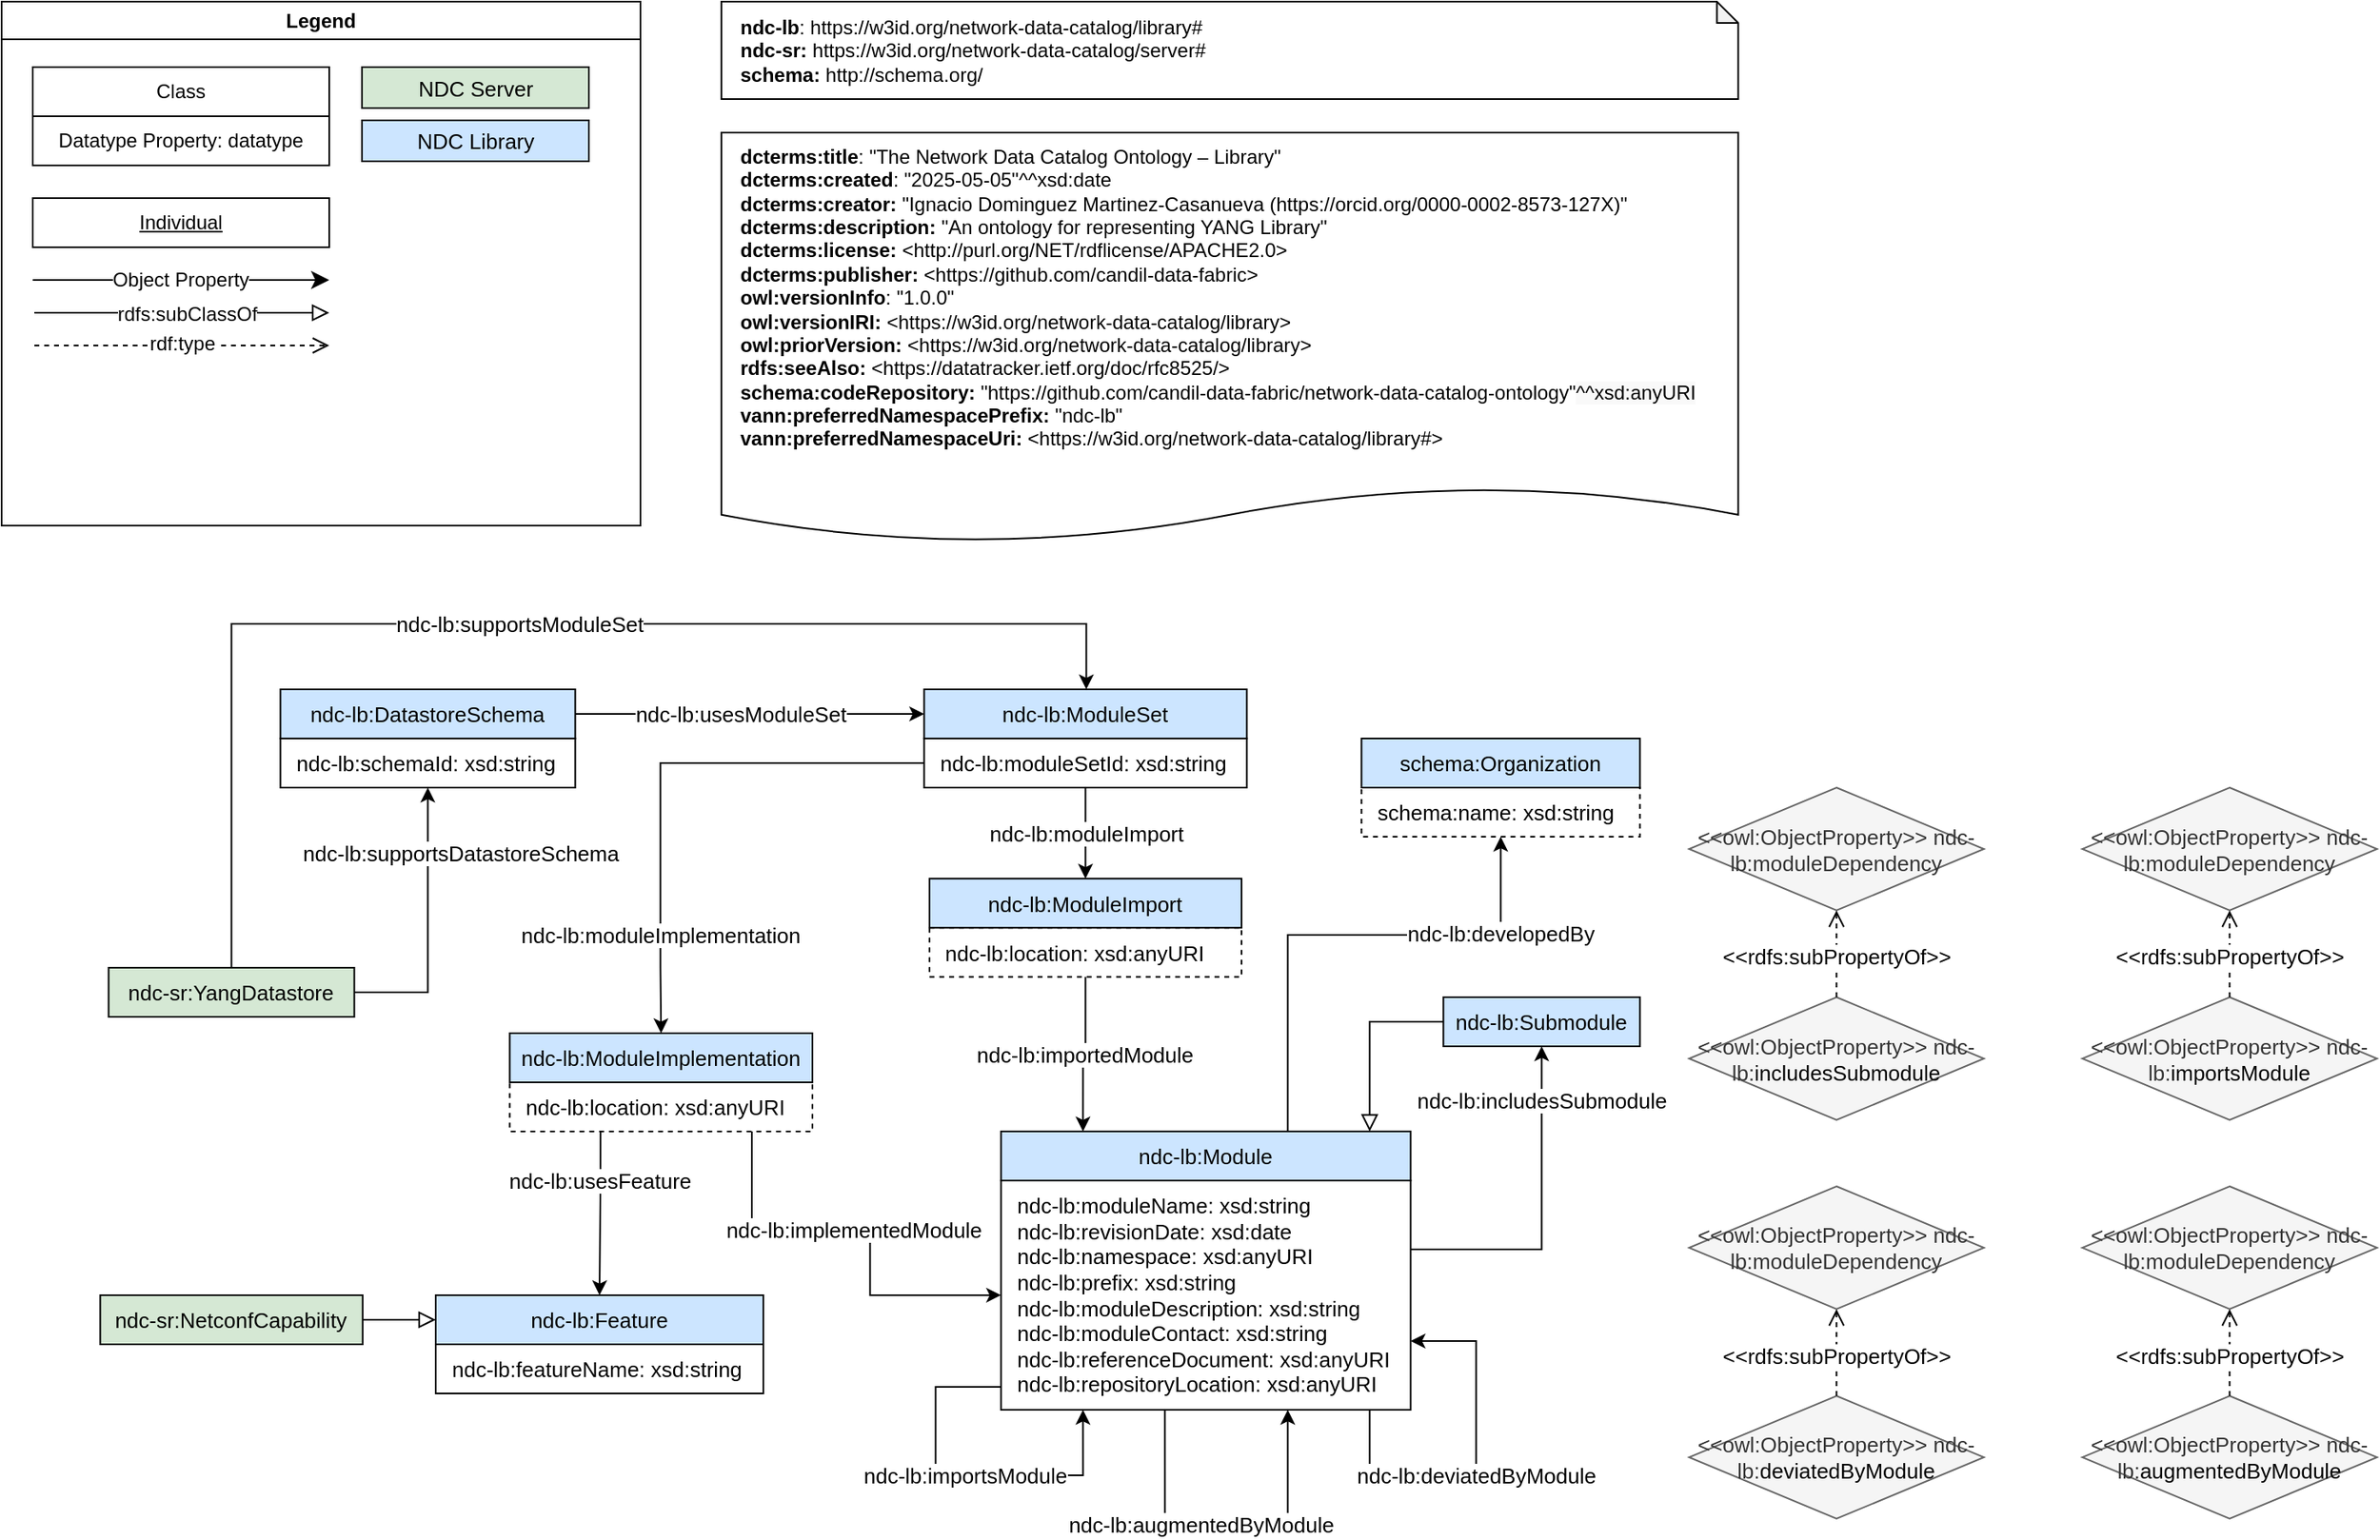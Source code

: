 <mxfile version="27.0.9">
  <diagram id="IBXXrL7U-XA9crqClfa4" name="library">
    <mxGraphModel dx="946" dy="625" grid="1" gridSize="10" guides="1" tooltips="1" connect="1" arrows="1" fold="1" page="1" pageScale="1" pageWidth="850" pageHeight="1100" math="0" shadow="0">
      <root>
        <mxCell id="0" />
        <mxCell id="1" parent="0" />
        <mxCell id="zJKRjlbSGVK3RWXI1X6b-1" value="&lt;div style=&quot;border-color: var(--border-color);&quot;&gt;&lt;b style=&quot;border-color: var(--border-color);&quot;&gt;&lt;/b&gt;&lt;b&gt;ndc-lb&lt;/b&gt;:&amp;nbsp;&lt;span style=&quot;white-space: pre;&quot;&gt;&lt;font style=&quot;&quot;&gt;https://w3id.org/network-data-catalog/library#&lt;/font&gt;&lt;/span&gt;&lt;/div&gt;&lt;div style=&quot;border-color: var(--border-color);&quot;&gt;&lt;span style=&quot;white-space: pre;&quot;&gt;&lt;font style=&quot;&quot;&gt;&lt;b&gt;ndc-sr: &lt;/b&gt;&lt;/font&gt;&lt;/span&gt;&lt;span style=&quot;background-color: initial; white-space: pre;&quot;&gt;https://w3id.org/network-data-catalog/server#&lt;/span&gt;&lt;/div&gt;&lt;div style=&quot;border-color: var(--border-color);&quot;&gt;&lt;span style=&quot;background-color: initial; white-space: pre;&quot;&gt;&lt;b&gt;schema: &lt;/b&gt;&lt;/span&gt;&lt;span style=&quot;background-color: transparent; white-space: pre;&quot;&gt;http://schema.org/&lt;/span&gt;&lt;/div&gt;&lt;b style=&quot;border-color: var(--border-color);&quot;&gt;&lt;div style=&quot;&quot;&gt;&lt;/div&gt;&lt;/b&gt;" style="shape=note;whiteSpace=wrap;html=1;backgroundOutline=1;darkOpacity=0.05;size=13;align=left;spacingLeft=10;fontFamily=Helvetica;" parent="1" vertex="1">
          <mxGeometry x="1089.41" y="350" width="620.79" height="59.45" as="geometry" />
        </mxCell>
        <mxCell id="zJKRjlbSGVK3RWXI1X6b-2" value="&lt;div&gt;&lt;b&gt;dcterms:title&lt;/b&gt;: &lt;span style=&quot;background-color: light-dark(rgb(255, 255, 255), rgb(18, 18, 18)); color: light-dark(rgb(0, 0, 0), rgb(237, 237, 237));&quot;&gt;&quot;The Network Data Catalog Ontology – Library&lt;/span&gt;&lt;span style=&quot;background-color: light-dark(rgb(255, 255, 255), rgb(18, 18, 18)); color: light-dark(rgb(0, 0, 0), rgb(237, 237, 237));&quot;&gt;&quot;&lt;/span&gt;&lt;/div&gt;&lt;div&gt;&lt;b&gt;dcterms:created&lt;/b&gt;: &quot;2025-05-05&quot;^^xsd:date&lt;/div&gt;&lt;div&gt;&lt;b style=&quot;color: light-dark(rgb(0, 0, 0), rgb(237, 237, 237)); background-color: light-dark(rgb(255, 255, 255), rgb(18, 18, 18));&quot;&gt;dcterms:creator:&lt;/b&gt;&lt;span style=&quot;color: light-dark(rgb(0, 0, 0), rgb(237, 237, 237)); background-color: light-dark(rgb(255, 255, 255), rgb(18, 18, 18));&quot;&gt;&amp;nbsp;&quot;Ignacio Dominguez Martinez-Casanueva (&lt;/span&gt;&lt;span style=&quot;background-color: light-dark(rgb(255, 255, 255), rgb(18, 18, 18));&quot;&gt;https://orcid.org/0000-0002-8573-127X&lt;/span&gt;&lt;span style=&quot;background-color: light-dark(rgb(255, 255, 255), rgb(18, 18, 18)); color: light-dark(rgb(0, 0, 0), rgb(237, 237, 237));&quot;&gt;)&quot;&lt;/span&gt;&lt;/div&gt;&lt;div&gt;&lt;b style=&quot;background-color: light-dark(rgb(255, 255, 255), rgb(18, 18, 18)); color: light-dark(rgb(0, 0, 0), rgb(237, 237, 237));&quot;&gt;dcterms:description:&amp;nbsp;&lt;/b&gt;&lt;span style=&quot;background-color: light-dark(rgb(255, 255, 255), rgb(18, 18, 18)); color: light-dark(rgb(0, 0, 0), rgb(237, 237, 237));&quot;&gt;&quot;An ontology for representing YANG Library&quot;&lt;/span&gt;&lt;/div&gt;&lt;div&gt;&lt;div&gt;&lt;b&gt;dcterms:license:&amp;nbsp;&lt;/b&gt;&lt;span style=&quot;background-color: light-dark(rgb(255, 255, 255), rgb(18, 18, 18));&quot;&gt;&amp;lt;http://purl.org/NET/rdflicense/APACHE2.0&amp;gt;&lt;/span&gt;&lt;/div&gt;&lt;div&gt;&lt;span style=&quot;background-color: light-dark(rgb(255, 255, 255), rgb(18, 18, 18));&quot;&gt;&lt;b&gt;dcterms:publisher: &lt;/b&gt;&amp;lt;&lt;/span&gt;&lt;span style=&quot;background-color: light-dark(rgb(255, 255, 255), rgb(18, 18, 18));&quot;&gt;https://github.com/candil-data-fabric&amp;gt;&lt;/span&gt;&lt;/div&gt;&lt;div&gt;&lt;b&gt;owl:versionInfo&lt;/b&gt;: &quot;1.0.0&quot;&lt;br&gt;&lt;/div&gt;&lt;div&gt;&lt;b&gt;owl:versionIRI:&amp;nbsp;&lt;/b&gt;&amp;lt;&lt;span style=&quot;background-color: light-dark(rgb(255, 255, 255), rgb(18, 18, 18));&quot;&gt;https://w3id.org/network-data-catalog/library&amp;gt;&lt;/span&gt;&lt;/div&gt;&lt;div&gt;&lt;b style=&quot;caret-color: rgb(0, 0, 0);&quot;&gt;owl:priorVersion:&lt;/b&gt;&lt;span style=&quot;caret-color: rgb(0, 0, 0);&quot;&gt;&amp;nbsp;&amp;lt;https://w3id.org/network-data-catalog/library&amp;gt;&lt;/span&gt;&lt;span style=&quot;background-color: light-dark(rgb(255, 255, 255), rgb(18, 18, 18));&quot;&gt;&lt;br&gt;&lt;/span&gt;&lt;/div&gt;&lt;div&gt;&lt;span style=&quot;caret-color: rgb(0, 0, 0);&quot;&gt;&lt;div style=&quot;&quot;&gt;&lt;b&gt;rdfs:seeAlso:&lt;/b&gt; &amp;lt;https://datatracker.ietf.org/doc/rfc8525/&amp;gt;&lt;/div&gt;&lt;div style=&quot;&quot;&gt;&lt;b&gt;schema:codeRepository: &lt;/b&gt;&quot;https://github.com/candil-data-fabric/network-data-catalog-ontology&quot;&lt;span style=&quot;background-color: rgb(249, 249, 249); text-align: justify; color: light-dark(rgb(0, 0, 0), rgb(237, 237, 237));&quot;&gt;^^xsd:anyURI&lt;/span&gt;&lt;/div&gt;&lt;/span&gt;&lt;/div&gt;&lt;div&gt;&lt;div style=&quot;caret-color: rgb(0, 0, 0);&quot;&gt;&lt;b&gt;vann:preferredNamespacePrefix:&lt;/b&gt;&amp;nbsp;&quot;ndc-lb&quot;&lt;/div&gt;&lt;div style=&quot;caret-color: rgb(0, 0, 0);&quot;&gt;&lt;b&gt;vann:preferredNamespaceUri:&lt;/b&gt;&amp;nbsp;&amp;lt;https://w3id.org/network-data-catalog/library#&amp;gt;&lt;/div&gt;&lt;div style=&quot;caret-color: rgb(0, 0, 0);&quot;&gt;&lt;br&gt;&lt;/div&gt;&lt;/div&gt;&lt;/div&gt;" style="shape=document;whiteSpace=wrap;html=1;boundedLbl=1;labelBackgroundColor=#ffffff;strokeColor=#000000;fontSize=12;fontColor=#000000;size=0.133;align=left;spacingLeft=10;fontFamily=Helvetica;" parent="1" vertex="1">
          <mxGeometry x="1089.41" y="430" width="620.79" height="250" as="geometry" />
        </mxCell>
        <mxCell id="zJKRjlbSGVK3RWXI1X6b-3" value="ndc-lb:moduleImplementation" style="edgeStyle=orthogonalEdgeStyle;rounded=0;orthogonalLoop=1;jettySize=auto;html=1;exitX=0;exitY=0.5;exitDx=0;exitDy=0;entryX=0.5;entryY=0;entryDx=0;entryDy=0;strokeColor=default;align=center;verticalAlign=middle;fontFamily=Helvetica;fontSize=13;fontColor=default;labelBackgroundColor=default;startArrow=none;startFill=0;endArrow=classic;" parent="1" source="zJKRjlbSGVK3RWXI1X6b-14" target="zJKRjlbSGVK3RWXI1X6b-40" edge="1">
          <mxGeometry x="0.632" relative="1" as="geometry">
            <mxPoint as="offset" />
            <Array as="points">
              <mxPoint x="1052.2" y="815" />
              <mxPoint x="1052.2" y="940" />
            </Array>
          </mxGeometry>
        </mxCell>
        <mxCell id="zJKRjlbSGVK3RWXI1X6b-4" value="ndc-lb:supportsDatastoreSchema" style="edgeStyle=orthogonalEdgeStyle;rounded=0;orthogonalLoop=1;jettySize=auto;html=1;exitX=1;exitY=0.5;exitDx=0;exitDy=0;entryX=0.5;entryY=1;entryDx=0;entryDy=0;strokeColor=default;align=center;verticalAlign=middle;fontFamily=Helvetica;fontSize=13;fontColor=default;labelBackgroundColor=default;startArrow=none;startFill=0;endArrow=classic;" parent="1" source="zJKRjlbSGVK3RWXI1X6b-60" target="zJKRjlbSGVK3RWXI1X6b-23" edge="1">
          <mxGeometry x="0.531" y="-20" relative="1" as="geometry">
            <mxPoint as="offset" />
          </mxGeometry>
        </mxCell>
        <mxCell id="zJKRjlbSGVK3RWXI1X6b-5" value="ndc-lb:moduleImport" style="edgeStyle=orthogonalEdgeStyle;rounded=0;orthogonalLoop=1;jettySize=auto;html=1;exitX=0.5;exitY=1;exitDx=0;exitDy=0;entryX=0.5;entryY=0;entryDx=0;entryDy=0;strokeColor=default;align=center;verticalAlign=middle;fontFamily=Helvetica;fontSize=13;fontColor=default;labelBackgroundColor=default;startArrow=none;startFill=0;endArrow=classic;" parent="1" source="zJKRjlbSGVK3RWXI1X6b-14" target="zJKRjlbSGVK3RWXI1X6b-41" edge="1">
          <mxGeometry x="0.009" relative="1" as="geometry">
            <mxPoint as="offset" />
          </mxGeometry>
        </mxCell>
        <mxCell id="zJKRjlbSGVK3RWXI1X6b-6" value="ndc-lb:ModuleSet" style="rounded=0;whiteSpace=wrap;html=1;snapToPoint=1;points=[[0.1,0],[0.2,0],[0.3,0],[0.4,0],[0.5,0],[0.6,0],[0.7,0],[0.8,0],[0.9,0],[0,0.1],[0,0.3],[0,0.5],[0,0.7],[0,0.9],[0.1,1],[0.2,1],[0.3,1],[0.4,1],[0.5,1],[0.6,1],[0.7,1],[0.8,1],[0.9,1],[1,0.1],[1,0.3],[1,0.5],[1,0.7],[1,0.9]];fillColor=#CCE5FF;strokeColor=#000000;fontSize=13;align=center;verticalAlign=middle;fontFamily=Helvetica;fontColor=default;" parent="1" vertex="1">
          <mxGeometry x="1213.2" y="770" width="197" height="30" as="geometry" />
        </mxCell>
        <mxCell id="zJKRjlbSGVK3RWXI1X6b-7" value="ndc-lb:usesModuleSet" style="rounded=0;orthogonalLoop=1;jettySize=auto;html=1;exitX=1;exitY=0.5;exitDx=0;exitDy=0;entryX=0;entryY=0.5;entryDx=0;entryDy=0;strokeColor=default;align=center;verticalAlign=middle;fontFamily=Helvetica;fontSize=13;fontColor=default;labelBackgroundColor=default;startArrow=none;startFill=0;endArrow=classic;" parent="1" source="zJKRjlbSGVK3RWXI1X6b-8" target="zJKRjlbSGVK3RWXI1X6b-6" edge="1">
          <mxGeometry x="-0.056" relative="1" as="geometry">
            <mxPoint as="offset" />
          </mxGeometry>
        </mxCell>
        <mxCell id="zJKRjlbSGVK3RWXI1X6b-8" value="ndc-lb:DatastoreSchema" style="rounded=0;whiteSpace=wrap;html=1;snapToPoint=1;points=[[0.1,0],[0.2,0],[0.3,0],[0.4,0],[0.5,0],[0.6,0],[0.7,0],[0.8,0],[0.9,0],[0,0.1],[0,0.3],[0,0.5],[0,0.7],[0,0.9],[0.1,1],[0.2,1],[0.3,1],[0.4,1],[0.5,1],[0.6,1],[0.7,1],[0.8,1],[0.9,1],[1,0.1],[1,0.3],[1,0.5],[1,0.7],[1,0.9]];fillColor=#CCE5FF;strokeColor=#000000;fontSize=13;align=center;verticalAlign=middle;fontFamily=Helvetica;fontColor=default;" parent="1" vertex="1">
          <mxGeometry x="820.2" y="770" width="180" height="30" as="geometry" />
        </mxCell>
        <mxCell id="zJKRjlbSGVK3RWXI1X6b-9" value="ndc-lb:includesSubmodule" style="edgeStyle=orthogonalEdgeStyle;rounded=0;orthogonalLoop=1;jettySize=auto;html=1;exitX=1;exitY=0.3;exitDx=0;exitDy=0;entryX=0.5;entryY=1;entryDx=0;entryDy=0;strokeColor=default;align=center;verticalAlign=middle;fontFamily=Helvetica;fontSize=13;fontColor=default;labelBackgroundColor=default;startArrow=none;startFill=0;endArrow=classic;" parent="1" source="zJKRjlbSGVK3RWXI1X6b-10" target="zJKRjlbSGVK3RWXI1X6b-11" edge="1">
          <mxGeometry x="0.68" relative="1" as="geometry">
            <mxPoint as="offset" />
          </mxGeometry>
        </mxCell>
        <mxCell id="zJKRjlbSGVK3RWXI1X6b-10" value="&lt;div&gt;ndc-lb:moduleName: xsd:string&lt;/div&gt;&lt;div&gt;&lt;div&gt;&lt;div&gt;ndc-lb:revisionDate: xsd:date&lt;/div&gt;&lt;div&gt;ndc-lb:namespace: xsd:anyURI&lt;/div&gt;&lt;/div&gt;&lt;/div&gt;&lt;div&gt;ndc-lb:prefix: xsd:string&lt;/div&gt;&lt;div&gt;ndc-lb:moduleDescription: xsd:string&lt;/div&gt;&lt;div&gt;ndc-lb:moduleContact: xsd:string&lt;/div&gt;&lt;div&gt;ndc-lb:referenceDocument: xsd:anyURI&lt;/div&gt;&lt;div&gt;ndc-lb:repositoryLocation: xsd:anyURI&lt;/div&gt;" style="rounded=0;whiteSpace=wrap;html=1;snapToPoint=1;points=[[0.1,0],[0.2,0],[0.3,0],[0.4,0],[0.5,0],[0.6,0],[0.7,0],[0.8,0],[0.9,0],[0,0.1],[0,0.3],[0,0.5],[0,0.7],[0,0.9],[0.1,1],[0.2,1],[0.3,1],[0.4,1],[0.5,1],[0.6,1],[0.7,1],[0.8,1],[0.9,1],[1,0.1],[1,0.3],[1,0.5],[1,0.7],[1,0.9]];align=left;spacingLeft=10;fontSize=13;strokeColor=#000000;verticalAlign=middle;spacing=0;fontFamily=Helvetica;fontColor=default;fillColor=default;" parent="1" vertex="1">
          <mxGeometry x="1260.16" y="1069.96" width="250.04" height="140.04" as="geometry" />
        </mxCell>
        <mxCell id="zJKRjlbSGVK3RWXI1X6b-11" value="ndc-lb:Submodule" style="rounded=0;whiteSpace=wrap;html=1;snapToPoint=1;points=[[0.1,0],[0.2,0],[0.3,0],[0.4,0],[0.5,0],[0.6,0],[0.7,0],[0.8,0],[0.9,0],[0,0.1],[0,0.3],[0,0.5],[0,0.7],[0,0.9],[0.1,1],[0.2,1],[0.3,1],[0.4,1],[0.5,1],[0.6,1],[0.7,1],[0.8,1],[0.9,1],[1,0.1],[1,0.3],[1,0.5],[1,0.7],[1,0.9]];fillColor=#CCE5FF;strokeColor=#000000;fontSize=13;align=center;verticalAlign=middle;fontFamily=Helvetica;fontColor=default;" parent="1" vertex="1">
          <mxGeometry x="1530.2" y="958" width="120" height="30" as="geometry" />
        </mxCell>
        <mxCell id="zJKRjlbSGVK3RWXI1X6b-12" value="ndc-lb:developedBy" style="edgeStyle=orthogonalEdgeStyle;rounded=0;orthogonalLoop=1;jettySize=auto;html=1;exitX=0.7;exitY=0;exitDx=0;exitDy=0;entryX=0.5;entryY=1;entryDx=0;entryDy=0;fontSize=13;" parent="1" source="zJKRjlbSGVK3RWXI1X6b-13" target="zJKRjlbSGVK3RWXI1X6b-61" edge="1">
          <mxGeometry x="0.621" relative="1" as="geometry">
            <Array as="points">
              <mxPoint x="1435.2" y="920" />
              <mxPoint x="1565.2" y="920" />
            </Array>
            <mxPoint as="offset" />
          </mxGeometry>
        </mxCell>
        <mxCell id="zJKRjlbSGVK3RWXI1X6b-13" value="ndc-lb:Module" style="rounded=0;whiteSpace=wrap;html=1;snapToPoint=1;points=[[0.1,0],[0.2,0],[0.3,0],[0.4,0],[0.5,0],[0.6,0],[0.7,0],[0.8,0],[0.9,0],[0,0.1],[0,0.3],[0,0.5],[0,0.7],[0,0.9],[0.1,1],[0.2,1],[0.3,1],[0.4,1],[0.5,1],[0.6,1],[0.7,1],[0.8,1],[0.9,1],[1,0.1],[1,0.3],[1,0.5],[1,0.7],[1,0.9]];fillColor=#CCE5FF;strokeColor=#000000;fontSize=13;align=center;verticalAlign=middle;fontFamily=Helvetica;fontColor=default;" parent="1" vertex="1">
          <mxGeometry x="1260.16" y="1039.96" width="250.04" height="30" as="geometry" />
        </mxCell>
        <mxCell id="zJKRjlbSGVK3RWXI1X6b-14" value="ndc-lb:moduleSetId: xsd:string" style="rounded=0;whiteSpace=wrap;html=1;snapToPoint=1;points=[[0.1,0],[0.2,0],[0.3,0],[0.4,0],[0.5,0],[0.6,0],[0.7,0],[0.8,0],[0.9,0],[0,0.1],[0,0.3],[0,0.5],[0,0.7],[0,0.9],[0.1,1],[0.2,1],[0.3,1],[0.4,1],[0.5,1],[0.6,1],[0.7,1],[0.8,1],[0.9,1],[1,0.1],[1,0.3],[1,0.5],[1,0.7],[1,0.9]];align=left;spacingLeft=10;spacing=0;fontSize=13;strokeColor=#000000;verticalAlign=middle;fontFamily=Helvetica;fontColor=default;fillColor=default;" parent="1" vertex="1">
          <mxGeometry x="1213.2" y="800" width="197" height="30" as="geometry" />
        </mxCell>
        <mxCell id="zJKRjlbSGVK3RWXI1X6b-15" value="" style="endArrow=block;html=1;fontColor=#000000;endFill=0;endSize=8;arcSize=0;rounded=0;fontFamily=Helvetica;exitX=0;exitY=0.5;exitDx=0;exitDy=0;entryX=0.9;entryY=0;entryDx=0;entryDy=0;edgeStyle=orthogonalEdgeStyle;fontSize=13;" parent="1" source="zJKRjlbSGVK3RWXI1X6b-11" target="zJKRjlbSGVK3RWXI1X6b-13" edge="1">
          <mxGeometry width="50" height="50" relative="1" as="geometry">
            <mxPoint x="1189.09" y="731.1" as="sourcePoint" />
            <mxPoint x="1349.09" y="731.1" as="targetPoint" />
          </mxGeometry>
        </mxCell>
        <mxCell id="zJKRjlbSGVK3RWXI1X6b-16" value="ndc-lb:usesFeature" style="edgeStyle=orthogonalEdgeStyle;rounded=0;orthogonalLoop=1;jettySize=auto;html=1;exitX=0.3;exitY=1;exitDx=0;exitDy=0;entryX=0.5;entryY=0;entryDx=0;entryDy=0;strokeColor=default;align=center;verticalAlign=middle;fontFamily=Helvetica;fontSize=13;fontColor=default;labelBackgroundColor=default;startArrow=none;startFill=0;endArrow=classic;" parent="1" source="zJKRjlbSGVK3RWXI1X6b-37" target="zJKRjlbSGVK3RWXI1X6b-18" edge="1">
          <mxGeometry x="-0.392" relative="1" as="geometry">
            <mxPoint as="offset" />
            <Array as="points">
              <mxPoint x="1015.2" y="1070" />
              <mxPoint x="1015.2" y="1070" />
            </Array>
          </mxGeometry>
        </mxCell>
        <mxCell id="zJKRjlbSGVK3RWXI1X6b-17" value="ndc-lb:implementedModule" style="edgeStyle=orthogonalEdgeStyle;rounded=0;orthogonalLoop=1;jettySize=auto;html=1;exitX=0.8;exitY=1;exitDx=0;exitDy=0;entryX=0;entryY=0.5;entryDx=0;entryDy=0;strokeColor=default;align=center;verticalAlign=middle;fontFamily=Helvetica;fontSize=13;fontColor=default;labelBackgroundColor=default;startArrow=none;startFill=0;endArrow=classic;" parent="1" source="zJKRjlbSGVK3RWXI1X6b-37" target="zJKRjlbSGVK3RWXI1X6b-10" edge="1">
          <mxGeometry x="-0.031" relative="1" as="geometry">
            <Array as="points">
              <mxPoint x="1108.2" y="1100" />
              <mxPoint x="1180.2" y="1100" />
              <mxPoint x="1180.2" y="1140" />
            </Array>
            <mxPoint as="offset" />
          </mxGeometry>
        </mxCell>
        <mxCell id="zJKRjlbSGVK3RWXI1X6b-18" value="ndc-lb:Feature" style="rounded=0;whiteSpace=wrap;html=1;snapToPoint=1;points=[[0.1,0],[0.2,0],[0.3,0],[0.4,0],[0.5,0],[0.6,0],[0.7,0],[0.8,0],[0.9,0],[0,0.1],[0,0.3],[0,0.5],[0,0.7],[0,0.9],[0.1,1],[0.2,1],[0.3,1],[0.4,1],[0.5,1],[0.6,1],[0.7,1],[0.8,1],[0.9,1],[1,0.1],[1,0.3],[1,0.5],[1,0.7],[1,0.9]];fillColor=#CCE5FF;strokeColor=#000000;fontSize=13;align=center;verticalAlign=middle;fontFamily=Helvetica;fontColor=default;" parent="1" vertex="1">
          <mxGeometry x="915.01" y="1140" width="200" height="30" as="geometry" />
        </mxCell>
        <mxCell id="zJKRjlbSGVK3RWXI1X6b-19" value="ndc-lb:featureName: xsd:string" style="rounded=0;whiteSpace=wrap;html=1;snapToPoint=1;points=[[0.1,0],[0.2,0],[0.3,0],[0.4,0],[0.5,0],[0.6,0],[0.7,0],[0.8,0],[0.9,0],[0,0.1],[0,0.3],[0,0.5],[0,0.7],[0,0.9],[0.1,1],[0.2,1],[0.3,1],[0.4,1],[0.5,1],[0.6,1],[0.7,1],[0.8,1],[0.9,1],[1,0.1],[1,0.3],[1,0.5],[1,0.7],[1,0.9]];align=left;spacingLeft=10;spacing=0;fontSize=13;strokeColor=#000000;verticalAlign=middle;fontFamily=Helvetica;fontColor=default;fillColor=default;" parent="1" vertex="1">
          <mxGeometry x="915.01" y="1170" width="200" height="30" as="geometry" />
        </mxCell>
        <mxCell id="zJKRjlbSGVK3RWXI1X6b-20" value="ndc-sr:NetconfCapability" style="rounded=0;whiteSpace=wrap;html=1;snapToPoint=1;points=[[0.1,0],[0.2,0],[0.3,0],[0.4,0],[0.5,0],[0.6,0],[0.7,0],[0.8,0],[0.9,0],[0,0.1],[0,0.3],[0,0.5],[0,0.7],[0,0.9],[0.1,1],[0.2,1],[0.3,1],[0.4,1],[0.5,1],[0.6,1],[0.7,1],[0.8,1],[0.9,1],[1,0.1],[1,0.3],[1,0.5],[1,0.7],[1,0.9]];fillColor=#D5E8D4;strokeColor=#000000;fontSize=13;fontFamily=Helvetica;" parent="1" vertex="1">
          <mxGeometry x="710.2" y="1140" width="160.2" height="30" as="geometry" />
        </mxCell>
        <mxCell id="zJKRjlbSGVK3RWXI1X6b-21" value="" style="endArrow=block;html=1;fontColor=#000000;endFill=0;endSize=8;arcSize=0;rounded=0;fontFamily=Helvetica;exitX=1;exitY=0.5;exitDx=0;exitDy=0;entryX=0;entryY=0.5;entryDx=0;entryDy=0;fontSize=13;" parent="1" source="zJKRjlbSGVK3RWXI1X6b-20" target="zJKRjlbSGVK3RWXI1X6b-18" edge="1">
          <mxGeometry width="50" height="50" relative="1" as="geometry">
            <mxPoint x="1465.27" y="1000" as="sourcePoint" />
            <mxPoint x="1410.27" y="1000" as="targetPoint" />
          </mxGeometry>
        </mxCell>
        <mxCell id="zJKRjlbSGVK3RWXI1X6b-22" value="ndc-lb:deviatedByModule" style="edgeStyle=orthogonalEdgeStyle;rounded=0;orthogonalLoop=1;jettySize=auto;html=1;exitX=0.9;exitY=1;exitDx=0;exitDy=0;strokeColor=default;align=center;verticalAlign=middle;fontFamily=Helvetica;fontSize=13;fontColor=default;labelBackgroundColor=default;startArrow=none;startFill=0;endArrow=classic;entryX=1;entryY=0.7;entryDx=0;entryDy=0;" parent="1" source="zJKRjlbSGVK3RWXI1X6b-10" target="zJKRjlbSGVK3RWXI1X6b-10" edge="1">
          <mxGeometry x="-0.079" relative="1" as="geometry">
            <Array as="points">
              <mxPoint x="1485.2" y="1250" />
              <mxPoint x="1550.2" y="1250" />
              <mxPoint x="1550.2" y="1168" />
            </Array>
            <mxPoint as="offset" />
          </mxGeometry>
        </mxCell>
        <mxCell id="zJKRjlbSGVK3RWXI1X6b-23" value="ndc-lb:schemaId: xsd:string" style="rounded=0;whiteSpace=wrap;html=1;snapToPoint=1;points=[[0.1,0],[0.2,0],[0.3,0],[0.4,0],[0.5,0],[0.6,0],[0.7,0],[0.8,0],[0.9,0],[0,0.1],[0,0.3],[0,0.5],[0,0.7],[0,0.9],[0.1,1],[0.2,1],[0.3,1],[0.4,1],[0.5,1],[0.6,1],[0.7,1],[0.8,1],[0.9,1],[1,0.1],[1,0.3],[1,0.5],[1,0.7],[1,0.9]];align=left;spacingLeft=10;spacing=0;fontSize=13;strokeColor=#000000;verticalAlign=middle;fontFamily=Helvetica;fontColor=default;fillColor=default;" parent="1" vertex="1">
          <mxGeometry x="820.2" y="800" width="180" height="30" as="geometry" />
        </mxCell>
        <mxCell id="zJKRjlbSGVK3RWXI1X6b-24" value="&lt;span&gt;ndc-lb:augmentedByModule&lt;/span&gt;" style="edgeStyle=orthogonalEdgeStyle;rounded=0;orthogonalLoop=1;jettySize=auto;html=1;exitX=0.4;exitY=1;exitDx=0;exitDy=0;entryX=0.7;entryY=1;entryDx=0;entryDy=0;fontFamily=Helvetica;fontSize=13;" parent="1" source="zJKRjlbSGVK3RWXI1X6b-10" target="zJKRjlbSGVK3RWXI1X6b-10" edge="1">
          <mxGeometry relative="1" as="geometry">
            <Array as="points">
              <mxPoint x="1344.2" y="1280" />
              <mxPoint x="1407.2" y="1280" />
            </Array>
          </mxGeometry>
        </mxCell>
        <mxCell id="zJKRjlbSGVK3RWXI1X6b-25" value="Legend" style="swimlane;whiteSpace=wrap;html=1;" parent="1" vertex="1">
          <mxGeometry x="650" y="350" width="390" height="320" as="geometry">
            <mxRectangle x="330" y="370" width="80" height="30" as="alternateBounds" />
          </mxGeometry>
        </mxCell>
        <mxCell id="zJKRjlbSGVK3RWXI1X6b-26" value="Datatype Property: datatype" style="rounded=0;whiteSpace=wrap;html=1;snapToPoint=1;points=[[0.1,0],[0.2,0],[0.3,0],[0.4,0],[0.5,0],[0.6,0],[0.7,0],[0.8,0],[0.9,0],[0,0.1],[0,0.3],[0,0.5],[0,0.7],[0,0.9],[0.1,1],[0.2,1],[0.3,1],[0.4,1],[0.5,1],[0.6,1],[0.7,1],[0.8,1],[0.9,1],[1,0.1],[1,0.3],[1,0.5],[1,0.7],[1,0.9]];" parent="zJKRjlbSGVK3RWXI1X6b-25" vertex="1">
          <mxGeometry x="19" y="70" width="181" height="30" as="geometry" />
        </mxCell>
        <mxCell id="zJKRjlbSGVK3RWXI1X6b-27" value="Class" style="rounded=0;whiteSpace=wrap;html=1;snapToPoint=1;points=[[0.1,0],[0.2,0],[0.3,0],[0.4,0],[0.5,0],[0.6,0],[0.7,0],[0.8,0],[0.9,0],[0,0.1],[0,0.3],[0,0.5],[0,0.7],[0,0.9],[0.1,1],[0.2,1],[0.3,1],[0.4,1],[0.5,1],[0.6,1],[0.7,1],[0.8,1],[0.9,1],[1,0.1],[1,0.3],[1,0.5],[1,0.7],[1,0.9]];" parent="zJKRjlbSGVK3RWXI1X6b-25" vertex="1">
          <mxGeometry x="19" y="40" width="181" height="30" as="geometry" />
        </mxCell>
        <mxCell id="zJKRjlbSGVK3RWXI1X6b-28" value="&lt;u&gt;Individual&lt;/u&gt;" style="rounded=0;whiteSpace=wrap;html=1;snapToPoint=1;points=[[0.1,0],[0.2,0],[0.3,0],[0.4,0],[0.5,0],[0.6,0],[0.7,0],[0.8,0],[0.9,0],[0,0.1],[0,0.3],[0,0.5],[0,0.7],[0,0.9],[0.1,1],[0.2,1],[0.3,1],[0.4,1],[0.5,1],[0.6,1],[0.7,1],[0.8,1],[0.9,1],[1,0.1],[1,0.3],[1,0.5],[1,0.7],[1,0.9]];" parent="zJKRjlbSGVK3RWXI1X6b-25" vertex="1">
          <mxGeometry x="19" y="120" width="181" height="30" as="geometry" />
        </mxCell>
        <mxCell id="zJKRjlbSGVK3RWXI1X6b-29" value="" style="endArrow=classic;html=1;exitX=1;exitY=0.5;exitDx=0;exitDy=0;endSize=8;arcSize=0;rounded=0;" parent="zJKRjlbSGVK3RWXI1X6b-25" edge="1">
          <mxGeometry width="50" height="50" relative="1" as="geometry">
            <mxPoint x="19" y="170" as="sourcePoint" />
            <mxPoint x="200" y="170" as="targetPoint" />
          </mxGeometry>
        </mxCell>
        <mxCell id="zJKRjlbSGVK3RWXI1X6b-30" value="Object Property" style="text;html=1;align=center;verticalAlign=middle;resizable=0;points=[];labelBackgroundColor=#ffffff;" parent="zJKRjlbSGVK3RWXI1X6b-29" vertex="1" connectable="0">
          <mxGeometry x="-0.127" relative="1" as="geometry">
            <mxPoint x="11" as="offset" />
          </mxGeometry>
        </mxCell>
        <mxCell id="zJKRjlbSGVK3RWXI1X6b-31" value="" style="endArrow=block;html=1;fontColor=#000099;endFill=0;endSize=8;arcSize=0;rounded=0;" parent="zJKRjlbSGVK3RWXI1X6b-25" edge="1">
          <mxGeometry width="50" height="50" relative="1" as="geometry">
            <mxPoint x="20" y="190" as="sourcePoint" />
            <mxPoint x="200" y="190" as="targetPoint" />
          </mxGeometry>
        </mxCell>
        <mxCell id="zJKRjlbSGVK3RWXI1X6b-32" value="&lt;font style=&quot;font-size: 12px;&quot;&gt;rdfs:subClassOf&lt;/font&gt;" style="edgeLabel;html=1;align=center;verticalAlign=middle;resizable=0;points=[];" parent="zJKRjlbSGVK3RWXI1X6b-31" vertex="1" connectable="0">
          <mxGeometry x="-0.12" y="-1" relative="1" as="geometry">
            <mxPoint x="14" as="offset" />
          </mxGeometry>
        </mxCell>
        <mxCell id="zJKRjlbSGVK3RWXI1X6b-33" value="" style="endArrow=open;html=1;fontColor=#000099;endFill=0;dashed=1;endSize=8;rounded=0;" parent="zJKRjlbSGVK3RWXI1X6b-25" edge="1">
          <mxGeometry width="50" height="50" relative="1" as="geometry">
            <mxPoint x="20" y="210" as="sourcePoint" />
            <mxPoint x="200" y="210" as="targetPoint" />
          </mxGeometry>
        </mxCell>
        <mxCell id="zJKRjlbSGVK3RWXI1X6b-34" value="&lt;font style=&quot;font-size: 12px;&quot;&gt;rdf:type&lt;/font&gt;" style="edgeLabel;html=1;align=center;verticalAlign=middle;resizable=0;points=[];" parent="zJKRjlbSGVK3RWXI1X6b-33" vertex="1" connectable="0">
          <mxGeometry x="-0.089" y="1" relative="1" as="geometry">
            <mxPoint x="8" as="offset" />
          </mxGeometry>
        </mxCell>
        <mxCell id="zJKRjlbSGVK3RWXI1X6b-35" value="NDC Library" style="rounded=0;whiteSpace=wrap;html=1;fillColor=#CCE5FF;strokeColor=#000000;fontFamily=Helvetica;align=center;verticalAlign=middle;fontSize=13;fontColor=default;" parent="zJKRjlbSGVK3RWXI1X6b-25" vertex="1">
          <mxGeometry x="220" y="72.5" width="138.5" height="25" as="geometry" />
        </mxCell>
        <mxCell id="zJKRjlbSGVK3RWXI1X6b-36" value="NDC Server" style="rounded=0;whiteSpace=wrap;html=1;fillColor=#d5e8d4;strokeColor=#000000;fontFamily=Helvetica;fontSize=13;" parent="zJKRjlbSGVK3RWXI1X6b-25" vertex="1">
          <mxGeometry x="220" y="40.0" width="138.5" height="25" as="geometry" />
        </mxCell>
        <mxCell id="zJKRjlbSGVK3RWXI1X6b-37" value="&lt;div&gt;&lt;span style=&quot;background-color: transparent; color: light-dark(rgb(0, 0, 0), rgb(255, 255, 255));&quot;&gt;ndc-lb:location: xsd:anyURI&lt;/span&gt;&lt;/div&gt;" style="rounded=0;whiteSpace=wrap;html=1;snapToPoint=1;points=[[0.1,0],[0.2,0],[0.3,0],[0.4,0],[0.5,0],[0.6,0],[0.7,0],[0.8,0],[0.9,0],[0,0.1],[0,0.3],[0,0.5],[0,0.7],[0,0.9],[0.1,1],[0.2,1],[0.3,1],[0.4,1],[0.5,1],[0.6,1],[0.7,1],[0.8,1],[0.9,1],[1,0.1],[1,0.3],[1,0.5],[1,0.7],[1,0.9]];align=left;spacingLeft=10;fontSize=13;strokeColor=#000000;verticalAlign=middle;spacing=0;fontFamily=Helvetica;fontColor=default;fillColor=default;dashed=1;" parent="1" vertex="1">
          <mxGeometry x="960.2" y="1010" width="184.79" height="30" as="geometry" />
        </mxCell>
        <mxCell id="zJKRjlbSGVK3RWXI1X6b-38" value="&lt;div&gt;&lt;span style=&quot;background-color: transparent; color: light-dark(rgb(0, 0, 0), rgb(255, 255, 255));&quot;&gt;ndc-lb:location: xsd:anyURI&lt;/span&gt;&lt;/div&gt;" style="rounded=0;whiteSpace=wrap;html=1;snapToPoint=1;points=[[0.1,0],[0.2,0],[0.3,0],[0.4,0],[0.5,0],[0.6,0],[0.7,0],[0.8,0],[0.9,0],[0,0.1],[0,0.3],[0,0.5],[0,0.7],[0,0.9],[0.1,1],[0.2,1],[0.3,1],[0.4,1],[0.5,1],[0.6,1],[0.7,1],[0.8,1],[0.9,1],[1,0.1],[1,0.3],[1,0.5],[1,0.7],[1,0.9]];align=left;spacingLeft=10;fontSize=13;strokeColor=#000000;verticalAlign=middle;spacing=0;fontFamily=Helvetica;fontColor=default;fillColor=default;dashed=1;" parent="1" vertex="1">
          <mxGeometry x="1216.45" y="915.6" width="190.5" height="30" as="geometry" />
        </mxCell>
        <mxCell id="zJKRjlbSGVK3RWXI1X6b-39" value="ndc-lb:importedModule" style="edgeStyle=orthogonalEdgeStyle;rounded=0;orthogonalLoop=1;jettySize=auto;html=1;exitX=0.5;exitY=1;exitDx=0;exitDy=0;entryX=0.2;entryY=0;entryDx=0;entryDy=0;strokeColor=default;align=center;verticalAlign=middle;fontFamily=Helvetica;fontSize=13;fontColor=default;labelBackgroundColor=default;startArrow=none;startFill=0;endArrow=classic;" parent="1" source="zJKRjlbSGVK3RWXI1X6b-38" target="zJKRjlbSGVK3RWXI1X6b-13" edge="1">
          <mxGeometry relative="1" as="geometry" />
        </mxCell>
        <mxCell id="zJKRjlbSGVK3RWXI1X6b-40" value="ndc-lb:ModuleImplementation" style="rounded=0;whiteSpace=wrap;html=1;snapToPoint=1;points=[[0.1,0],[0.2,0],[0.3,0],[0.4,0],[0.5,0],[0.6,0],[0.7,0],[0.8,0],[0.9,0],[0,0.1],[0,0.3],[0,0.5],[0,0.7],[0,0.9],[0.1,1],[0.2,1],[0.3,1],[0.4,1],[0.5,1],[0.6,1],[0.7,1],[0.8,1],[0.9,1],[1,0.1],[1,0.3],[1,0.5],[1,0.7],[1,0.9]];fillColor=#CCE5FF;strokeColor=#000000;fontSize=13;align=center;verticalAlign=middle;fontFamily=Helvetica;fontColor=default;" parent="1" vertex="1">
          <mxGeometry x="960.2" y="980" width="184.79" height="30" as="geometry" />
        </mxCell>
        <mxCell id="zJKRjlbSGVK3RWXI1X6b-41" value="ndc-lb:ModuleImport" style="rounded=0;whiteSpace=wrap;html=1;snapToPoint=1;points=[[0.1,0],[0.2,0],[0.3,0],[0.4,0],[0.5,0],[0.6,0],[0.7,0],[0.8,0],[0.9,0],[0,0.1],[0,0.3],[0,0.5],[0,0.7],[0,0.9],[0.1,1],[0.2,1],[0.3,1],[0.4,1],[0.5,1],[0.6,1],[0.7,1],[0.8,1],[0.9,1],[1,0.1],[1,0.3],[1,0.5],[1,0.7],[1,0.9]];fillColor=#CCE5FF;strokeColor=#000000;fontSize=13;align=center;verticalAlign=middle;fontFamily=Helvetica;fontColor=default;" parent="1" vertex="1">
          <mxGeometry x="1216.45" y="885.6" width="190.5" height="30" as="geometry" />
        </mxCell>
        <mxCell id="zJKRjlbSGVK3RWXI1X6b-42" value="ndc-lb:importsModule" style="edgeStyle=orthogonalEdgeStyle;rounded=0;orthogonalLoop=1;jettySize=auto;html=1;exitX=0;exitY=0.9;exitDx=0;exitDy=0;entryX=0.2;entryY=1;entryDx=0;entryDy=0;strokeColor=default;align=center;verticalAlign=middle;fontFamily=Helvetica;fontSize=13;fontColor=default;labelBackgroundColor=default;startArrow=none;startFill=0;endArrow=classic;" parent="1" source="zJKRjlbSGVK3RWXI1X6b-10" target="zJKRjlbSGVK3RWXI1X6b-10" edge="1">
          <mxGeometry relative="1" as="geometry">
            <Array as="points">
              <mxPoint x="1220.2" y="1196" />
              <mxPoint x="1220.2" y="1250" />
              <mxPoint x="1310.2" y="1250" />
            </Array>
          </mxGeometry>
        </mxCell>
        <mxCell id="zJKRjlbSGVK3RWXI1X6b-43" value="&lt;div&gt;&amp;lt;&amp;lt;owl:ObjectProperty&amp;gt;&amp;gt; ndc-lb:moduleDependency&lt;br&gt;&lt;/div&gt;" style="rhombus;whiteSpace=wrap;html=1;strokeColor=#666666;align=center;verticalAlign=middle;fontFamily=Helvetica;fontSize=13;fontColor=#333333;fillColor=#f5f5f5;" parent="1" vertex="1">
          <mxGeometry x="1680.2" y="830" width="180" height="75" as="geometry" />
        </mxCell>
        <mxCell id="zJKRjlbSGVK3RWXI1X6b-44" value="&lt;div&gt;&amp;lt;&amp;lt;owl:ObjectProperty&amp;gt;&amp;gt;&amp;nbsp;&lt;span style=&quot;background-color: transparent; color: light-dark(rgb(51, 51, 51), rgb(193, 193, 193));&quot;&gt;ndc-lb:&lt;/span&gt;&lt;span style=&quot;background-color: transparent; color: light-dark(rgb(0, 0, 0), rgb(255, 255, 255));&quot;&gt;includesSubmodule&lt;/span&gt;&lt;/div&gt;" style="rhombus;whiteSpace=wrap;html=1;strokeColor=#666666;align=center;verticalAlign=middle;fontFamily=Helvetica;fontSize=13;fontColor=#333333;fillColor=#f5f5f5;" parent="1" vertex="1">
          <mxGeometry x="1680.2" y="958" width="180" height="75" as="geometry" />
        </mxCell>
        <mxCell id="zJKRjlbSGVK3RWXI1X6b-45" value="" style="endArrow=open;html=1;fontColor=#000099;endFill=0;dashed=1;entryX=0.5;entryY=1;entryDx=0;entryDy=0;endSize=8;rounded=0;fontSize=13;" parent="1" source="zJKRjlbSGVK3RWXI1X6b-44" target="zJKRjlbSGVK3RWXI1X6b-43" edge="1">
          <mxGeometry width="50" height="50" relative="1" as="geometry">
            <mxPoint x="1540.2" y="965" as="sourcePoint" />
            <mxPoint x="1540.2" y="895" as="targetPoint" />
          </mxGeometry>
        </mxCell>
        <mxCell id="zJKRjlbSGVK3RWXI1X6b-46" value="&amp;lt;&amp;lt;rdfs:subPropertyOf&amp;gt;&amp;gt;" style="text;html=1;align=center;verticalAlign=middle;resizable=0;points=[];fontColor=#000000;labelBackgroundColor=#ffffff;fontSize=13;" parent="zJKRjlbSGVK3RWXI1X6b-45" vertex="1" connectable="0">
          <mxGeometry x="-0.328" relative="1" as="geometry">
            <mxPoint y="-7.14" as="offset" />
          </mxGeometry>
        </mxCell>
        <mxCell id="zJKRjlbSGVK3RWXI1X6b-47" value="&lt;div&gt;&amp;lt;&amp;lt;owl:ObjectProperty&amp;gt;&amp;gt; ndc-lb:moduleDependency&lt;br&gt;&lt;/div&gt;" style="rhombus;whiteSpace=wrap;html=1;strokeColor=#666666;align=center;verticalAlign=middle;fontFamily=Helvetica;fontSize=13;fontColor=#333333;fillColor=#f5f5f5;" parent="1" vertex="1">
          <mxGeometry x="1680.2" y="1073.5" width="180" height="75" as="geometry" />
        </mxCell>
        <mxCell id="zJKRjlbSGVK3RWXI1X6b-48" value="&lt;div&gt;&amp;lt;&amp;lt;owl:ObjectProperty&amp;gt;&amp;gt; ndc-lb:&lt;span style=&quot;background-color: transparent; color: light-dark(rgb(0, 0, 0), rgb(255, 255, 255));&quot;&gt;deviatedByModule&lt;/span&gt;&lt;br&gt;&lt;/div&gt;" style="rhombus;whiteSpace=wrap;html=1;strokeColor=#666666;align=center;verticalAlign=middle;fontFamily=Helvetica;fontSize=13;fontColor=#333333;fillColor=#f5f5f5;" parent="1" vertex="1">
          <mxGeometry x="1680.2" y="1201.5" width="180" height="75" as="geometry" />
        </mxCell>
        <mxCell id="zJKRjlbSGVK3RWXI1X6b-49" value="" style="endArrow=open;html=1;fontColor=#000099;endFill=0;dashed=1;entryX=0.5;entryY=1;entryDx=0;entryDy=0;endSize=8;rounded=0;fontSize=13;" parent="1" source="zJKRjlbSGVK3RWXI1X6b-48" target="zJKRjlbSGVK3RWXI1X6b-47" edge="1">
          <mxGeometry width="50" height="50" relative="1" as="geometry">
            <mxPoint x="1540.2" y="1208.5" as="sourcePoint" />
            <mxPoint x="1540.2" y="1138.5" as="targetPoint" />
          </mxGeometry>
        </mxCell>
        <mxCell id="zJKRjlbSGVK3RWXI1X6b-50" value="&amp;lt;&amp;lt;rdfs:subPropertyOf&amp;gt;&amp;gt;" style="text;html=1;align=center;verticalAlign=middle;resizable=0;points=[];fontColor=#000000;labelBackgroundColor=#ffffff;fontSize=13;" parent="zJKRjlbSGVK3RWXI1X6b-49" vertex="1" connectable="0">
          <mxGeometry x="-0.328" relative="1" as="geometry">
            <mxPoint y="-7.14" as="offset" />
          </mxGeometry>
        </mxCell>
        <mxCell id="zJKRjlbSGVK3RWXI1X6b-51" value="&lt;div&gt;&amp;lt;&amp;lt;owl:ObjectProperty&amp;gt;&amp;gt; ndc-lb:moduleDependency&lt;br&gt;&lt;/div&gt;" style="rhombus;whiteSpace=wrap;html=1;fillColor=#f5f5f5;fontColor=#333333;strokeColor=#666666;fontSize=13;" parent="1" vertex="1">
          <mxGeometry x="1920.2" y="830" width="180" height="75" as="geometry" />
        </mxCell>
        <mxCell id="zJKRjlbSGVK3RWXI1X6b-52" value="&lt;div&gt;&amp;lt;&amp;lt;owl:ObjectProperty&amp;gt;&amp;gt; ndc-lb:&lt;span style=&quot;background-color: transparent; color: light-dark(rgb(0, 0, 0), rgb(255, 255, 255));&quot;&gt;importsModule&lt;/span&gt;&lt;br&gt;&lt;/div&gt;" style="rhombus;whiteSpace=wrap;html=1;strokeColor=#666666;align=center;verticalAlign=middle;fontFamily=Helvetica;fontSize=13;fontColor=#333333;fillColor=#f5f5f5;" parent="1" vertex="1">
          <mxGeometry x="1920.2" y="958" width="180" height="75" as="geometry" />
        </mxCell>
        <mxCell id="zJKRjlbSGVK3RWXI1X6b-53" value="" style="endArrow=open;html=1;fontColor=#000099;endFill=0;dashed=1;entryX=0.5;entryY=1;entryDx=0;entryDy=0;endSize=8;rounded=0;fontSize=13;" parent="1" source="zJKRjlbSGVK3RWXI1X6b-52" target="zJKRjlbSGVK3RWXI1X6b-51" edge="1">
          <mxGeometry width="50" height="50" relative="1" as="geometry">
            <mxPoint x="1780.2" y="965" as="sourcePoint" />
            <mxPoint x="1780.2" y="895" as="targetPoint" />
          </mxGeometry>
        </mxCell>
        <mxCell id="zJKRjlbSGVK3RWXI1X6b-54" value="&amp;lt;&amp;lt;rdfs:subPropertyOf&amp;gt;&amp;gt;" style="text;html=1;align=center;verticalAlign=middle;resizable=0;points=[];fontColor=#000000;labelBackgroundColor=#ffffff;fontSize=13;" parent="zJKRjlbSGVK3RWXI1X6b-53" vertex="1" connectable="0">
          <mxGeometry x="-0.328" relative="1" as="geometry">
            <mxPoint y="-7.14" as="offset" />
          </mxGeometry>
        </mxCell>
        <mxCell id="zJKRjlbSGVK3RWXI1X6b-55" value="&lt;div&gt;&amp;lt;&amp;lt;owl:ObjectProperty&amp;gt;&amp;gt; ndc-lb:moduleDependency&lt;br&gt;&lt;/div&gt;" style="rhombus;whiteSpace=wrap;html=1;strokeColor=#666666;align=center;verticalAlign=middle;fontFamily=Helvetica;fontSize=13;fontColor=#333333;fillColor=#f5f5f5;" parent="1" vertex="1">
          <mxGeometry x="1920.2" y="1073.5" width="180" height="75" as="geometry" />
        </mxCell>
        <mxCell id="zJKRjlbSGVK3RWXI1X6b-56" value="&lt;div&gt;&amp;lt;&amp;lt;owl:ObjectProperty&amp;gt;&amp;gt; ndc-lb:&lt;span style=&quot;background-color: transparent; color: light-dark(rgb(0, 0, 0), rgb(255, 255, 255));&quot;&gt;augmentedByModule&lt;/span&gt;&lt;br&gt;&lt;/div&gt;" style="rhombus;whiteSpace=wrap;html=1;strokeColor=#666666;align=center;verticalAlign=middle;fontFamily=Helvetica;fontSize=13;fontColor=#333333;fillColor=#f5f5f5;" parent="1" vertex="1">
          <mxGeometry x="1920.2" y="1201.5" width="180" height="75" as="geometry" />
        </mxCell>
        <mxCell id="zJKRjlbSGVK3RWXI1X6b-57" value="" style="endArrow=open;html=1;fontColor=#000099;endFill=0;dashed=1;entryX=0.5;entryY=1;entryDx=0;entryDy=0;endSize=8;rounded=0;fontSize=13;" parent="1" source="zJKRjlbSGVK3RWXI1X6b-56" target="zJKRjlbSGVK3RWXI1X6b-55" edge="1">
          <mxGeometry width="50" height="50" relative="1" as="geometry">
            <mxPoint x="1780.2" y="1208.5" as="sourcePoint" />
            <mxPoint x="1780.2" y="1138.5" as="targetPoint" />
          </mxGeometry>
        </mxCell>
        <mxCell id="zJKRjlbSGVK3RWXI1X6b-58" value="&amp;lt;&amp;lt;rdfs:subPropertyOf&amp;gt;&amp;gt;" style="text;html=1;align=center;verticalAlign=middle;resizable=0;points=[];fontColor=#000000;labelBackgroundColor=#ffffff;fontSize=13;" parent="zJKRjlbSGVK3RWXI1X6b-57" vertex="1" connectable="0">
          <mxGeometry x="-0.328" relative="1" as="geometry">
            <mxPoint y="-7.14" as="offset" />
          </mxGeometry>
        </mxCell>
        <mxCell id="zJKRjlbSGVK3RWXI1X6b-59" value="&lt;span style=&quot;font-size: 13px;&quot;&gt;ndc-lb:supportsModuleSet&lt;/span&gt;" style="edgeStyle=orthogonalEdgeStyle;rounded=0;orthogonalLoop=1;jettySize=auto;html=1;exitX=0.5;exitY=0;exitDx=0;exitDy=0;entryX=0.5;entryY=0;entryDx=0;entryDy=0;" parent="1" source="zJKRjlbSGVK3RWXI1X6b-60" target="zJKRjlbSGVK3RWXI1X6b-6" edge="1">
          <mxGeometry relative="1" as="geometry">
            <Array as="points">
              <mxPoint x="790.2" y="730" />
              <mxPoint x="1312.2" y="730" />
              <mxPoint x="1312.2" y="770" />
            </Array>
          </mxGeometry>
        </mxCell>
        <mxCell id="zJKRjlbSGVK3RWXI1X6b-60" value="ndc-sr:YangDatastore" style="rounded=0;whiteSpace=wrap;html=1;snapToPoint=1;points=[[0.1,0],[0.2,0],[0.3,0],[0.4,0],[0.5,0],[0.6,0],[0.7,0],[0.8,0],[0.9,0],[0,0.1],[0,0.3],[0,0.5],[0,0.7],[0,0.9],[0.1,1],[0.2,1],[0.3,1],[0.4,1],[0.5,1],[0.6,1],[0.7,1],[0.8,1],[0.9,1],[1,0.1],[1,0.3],[1,0.5],[1,0.7],[1,0.9]];fillColor=#d5e8d4;strokeColor=#000000;align=center;verticalAlign=middle;fontFamily=Helvetica;fontSize=13;fontColor=default;" parent="1" vertex="1">
          <mxGeometry x="715.3" y="940" width="150" height="30" as="geometry" />
        </mxCell>
        <mxCell id="zJKRjlbSGVK3RWXI1X6b-61" value="&lt;div&gt;&lt;span style=&quot;background-color: transparent; color: light-dark(rgb(0, 0, 0), rgb(255, 255, 255));&quot;&gt;schema:name: xsd:string&lt;/span&gt;&lt;/div&gt;" style="rounded=0;whiteSpace=wrap;html=1;snapToPoint=1;points=[[0.1,0],[0.2,0],[0.3,0],[0.4,0],[0.5,0],[0.6,0],[0.7,0],[0.8,0],[0.9,0],[0,0.1],[0,0.3],[0,0.5],[0,0.7],[0,0.9],[0.1,1],[0.2,1],[0.3,1],[0.4,1],[0.5,1],[0.6,1],[0.7,1],[0.8,1],[0.9,1],[1,0.1],[1,0.3],[1,0.5],[1,0.7],[1,0.9]];align=left;spacingLeft=10;fontSize=13;strokeColor=#000000;verticalAlign=middle;spacing=0;fontFamily=Helvetica;fontColor=default;fillColor=default;dashed=1;" parent="1" vertex="1">
          <mxGeometry x="1480.2" y="830" width="170" height="30" as="geometry" />
        </mxCell>
        <mxCell id="zJKRjlbSGVK3RWXI1X6b-62" value="schema:Organization" style="rounded=0;whiteSpace=wrap;html=1;snapToPoint=1;points=[[0.1,0],[0.2,0],[0.3,0],[0.4,0],[0.5,0],[0.6,0],[0.7,0],[0.8,0],[0.9,0],[0,0.1],[0,0.3],[0,0.5],[0,0.7],[0,0.9],[0.1,1],[0.2,1],[0.3,1],[0.4,1],[0.5,1],[0.6,1],[0.7,1],[0.8,1],[0.9,1],[1,0.1],[1,0.3],[1,0.5],[1,0.7],[1,0.9]];fillColor=#CCE5FF;strokeColor=#000000;fontSize=13;align=center;verticalAlign=middle;fontFamily=Helvetica;fontColor=default;" parent="1" vertex="1">
          <mxGeometry x="1480.2" y="800" width="170" height="30" as="geometry" />
        </mxCell>
      </root>
    </mxGraphModel>
  </diagram>
</mxfile>
